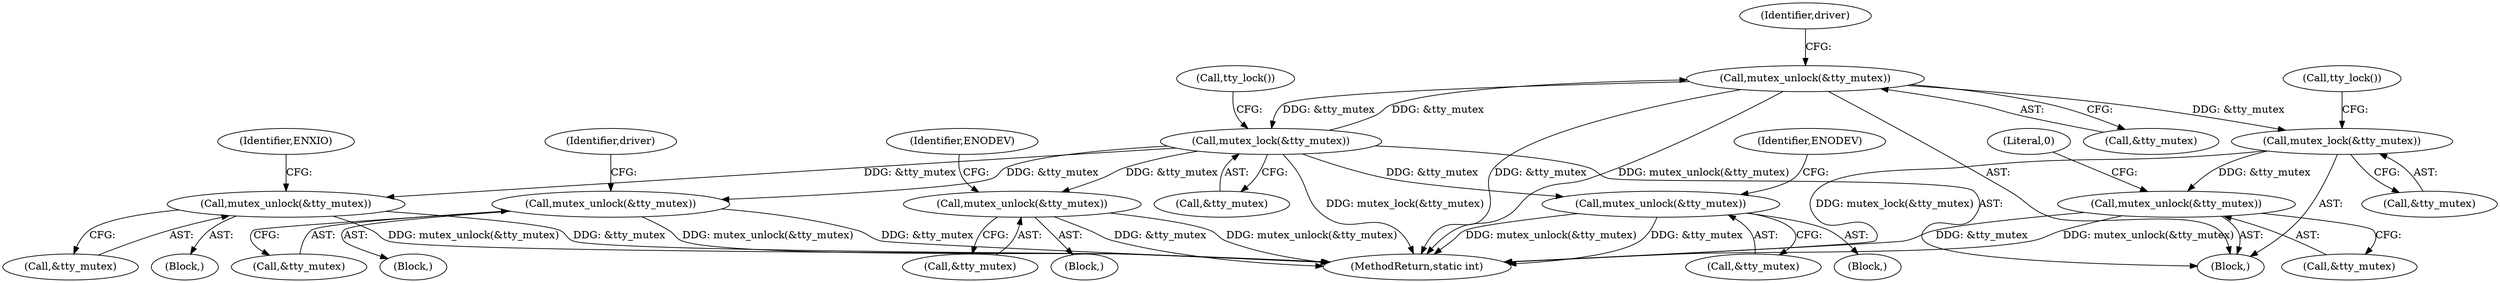 digraph "0_linux_c290f8358acaeffd8e0c551ddcc24d1206143376@API" {
"1000312" [label="(Call,mutex_unlock(&tty_mutex))"];
"1000149" [label="(Call,mutex_lock(&tty_mutex))"];
"1000312" [label="(Call,mutex_unlock(&tty_mutex))"];
"1000168" [label="(Call,mutex_unlock(&tty_mutex))"];
"1000245" [label="(Call,mutex_unlock(&tty_mutex))"];
"1000262" [label="(Call,mutex_unlock(&tty_mutex))"];
"1000284" [label="(Call,mutex_unlock(&tty_mutex))"];
"1000437" [label="(Call,mutex_lock(&tty_mutex))"];
"1000481" [label="(Call,mutex_unlock(&tty_mutex))"];
"1000150" [label="(Call,&tty_mutex)"];
"1000263" [label="(Call,&tty_mutex)"];
"1000285" [label="(Call,&tty_mutex)"];
"1000110" [label="(Block,)"];
"1000173" [label="(Identifier,ENXIO)"];
"1000282" [label="(Block,)"];
"1000284" [label="(Call,mutex_unlock(&tty_mutex))"];
"1000440" [label="(Call,tty_lock())"];
"1000437" [label="(Call,mutex_lock(&tty_mutex))"];
"1000316" [label="(Identifier,driver)"];
"1000267" [label="(Identifier,ENODEV)"];
"1000246" [label="(Call,&tty_mutex)"];
"1000485" [label="(Literal,0)"];
"1000481" [label="(Call,mutex_unlock(&tty_mutex))"];
"1000245" [label="(Call,mutex_unlock(&tty_mutex))"];
"1000312" [label="(Call,mutex_unlock(&tty_mutex))"];
"1000166" [label="(Block,)"];
"1000260" [label="(Block,)"];
"1000262" [label="(Call,mutex_unlock(&tty_mutex))"];
"1000250" [label="(Identifier,ENODEV)"];
"1000218" [label="(Block,)"];
"1000152" [label="(Call,tty_lock())"];
"1000313" [label="(Call,&tty_mutex)"];
"1000149" [label="(Call,mutex_lock(&tty_mutex))"];
"1000438" [label="(Call,&tty_mutex)"];
"1000168" [label="(Call,mutex_unlock(&tty_mutex))"];
"1000486" [label="(MethodReturn,static int)"];
"1000169" [label="(Call,&tty_mutex)"];
"1000288" [label="(Identifier,driver)"];
"1000482" [label="(Call,&tty_mutex)"];
"1000312" -> "1000110"  [label="AST: "];
"1000312" -> "1000313"  [label="CFG: "];
"1000313" -> "1000312"  [label="AST: "];
"1000316" -> "1000312"  [label="CFG: "];
"1000312" -> "1000486"  [label="DDG: mutex_unlock(&tty_mutex)"];
"1000312" -> "1000486"  [label="DDG: &tty_mutex"];
"1000312" -> "1000149"  [label="DDG: &tty_mutex"];
"1000149" -> "1000312"  [label="DDG: &tty_mutex"];
"1000312" -> "1000437"  [label="DDG: &tty_mutex"];
"1000149" -> "1000110"  [label="AST: "];
"1000149" -> "1000150"  [label="CFG: "];
"1000150" -> "1000149"  [label="AST: "];
"1000152" -> "1000149"  [label="CFG: "];
"1000149" -> "1000486"  [label="DDG: mutex_lock(&tty_mutex)"];
"1000149" -> "1000168"  [label="DDG: &tty_mutex"];
"1000149" -> "1000245"  [label="DDG: &tty_mutex"];
"1000149" -> "1000262"  [label="DDG: &tty_mutex"];
"1000149" -> "1000284"  [label="DDG: &tty_mutex"];
"1000168" -> "1000166"  [label="AST: "];
"1000168" -> "1000169"  [label="CFG: "];
"1000169" -> "1000168"  [label="AST: "];
"1000173" -> "1000168"  [label="CFG: "];
"1000168" -> "1000486"  [label="DDG: mutex_unlock(&tty_mutex)"];
"1000168" -> "1000486"  [label="DDG: &tty_mutex"];
"1000245" -> "1000218"  [label="AST: "];
"1000245" -> "1000246"  [label="CFG: "];
"1000246" -> "1000245"  [label="AST: "];
"1000250" -> "1000245"  [label="CFG: "];
"1000245" -> "1000486"  [label="DDG: mutex_unlock(&tty_mutex)"];
"1000245" -> "1000486"  [label="DDG: &tty_mutex"];
"1000262" -> "1000260"  [label="AST: "];
"1000262" -> "1000263"  [label="CFG: "];
"1000263" -> "1000262"  [label="AST: "];
"1000267" -> "1000262"  [label="CFG: "];
"1000262" -> "1000486"  [label="DDG: &tty_mutex"];
"1000262" -> "1000486"  [label="DDG: mutex_unlock(&tty_mutex)"];
"1000284" -> "1000282"  [label="AST: "];
"1000284" -> "1000285"  [label="CFG: "];
"1000285" -> "1000284"  [label="AST: "];
"1000288" -> "1000284"  [label="CFG: "];
"1000284" -> "1000486"  [label="DDG: &tty_mutex"];
"1000284" -> "1000486"  [label="DDG: mutex_unlock(&tty_mutex)"];
"1000437" -> "1000110"  [label="AST: "];
"1000437" -> "1000438"  [label="CFG: "];
"1000438" -> "1000437"  [label="AST: "];
"1000440" -> "1000437"  [label="CFG: "];
"1000437" -> "1000486"  [label="DDG: mutex_lock(&tty_mutex)"];
"1000437" -> "1000481"  [label="DDG: &tty_mutex"];
"1000481" -> "1000110"  [label="AST: "];
"1000481" -> "1000482"  [label="CFG: "];
"1000482" -> "1000481"  [label="AST: "];
"1000485" -> "1000481"  [label="CFG: "];
"1000481" -> "1000486"  [label="DDG: mutex_unlock(&tty_mutex)"];
"1000481" -> "1000486"  [label="DDG: &tty_mutex"];
}
